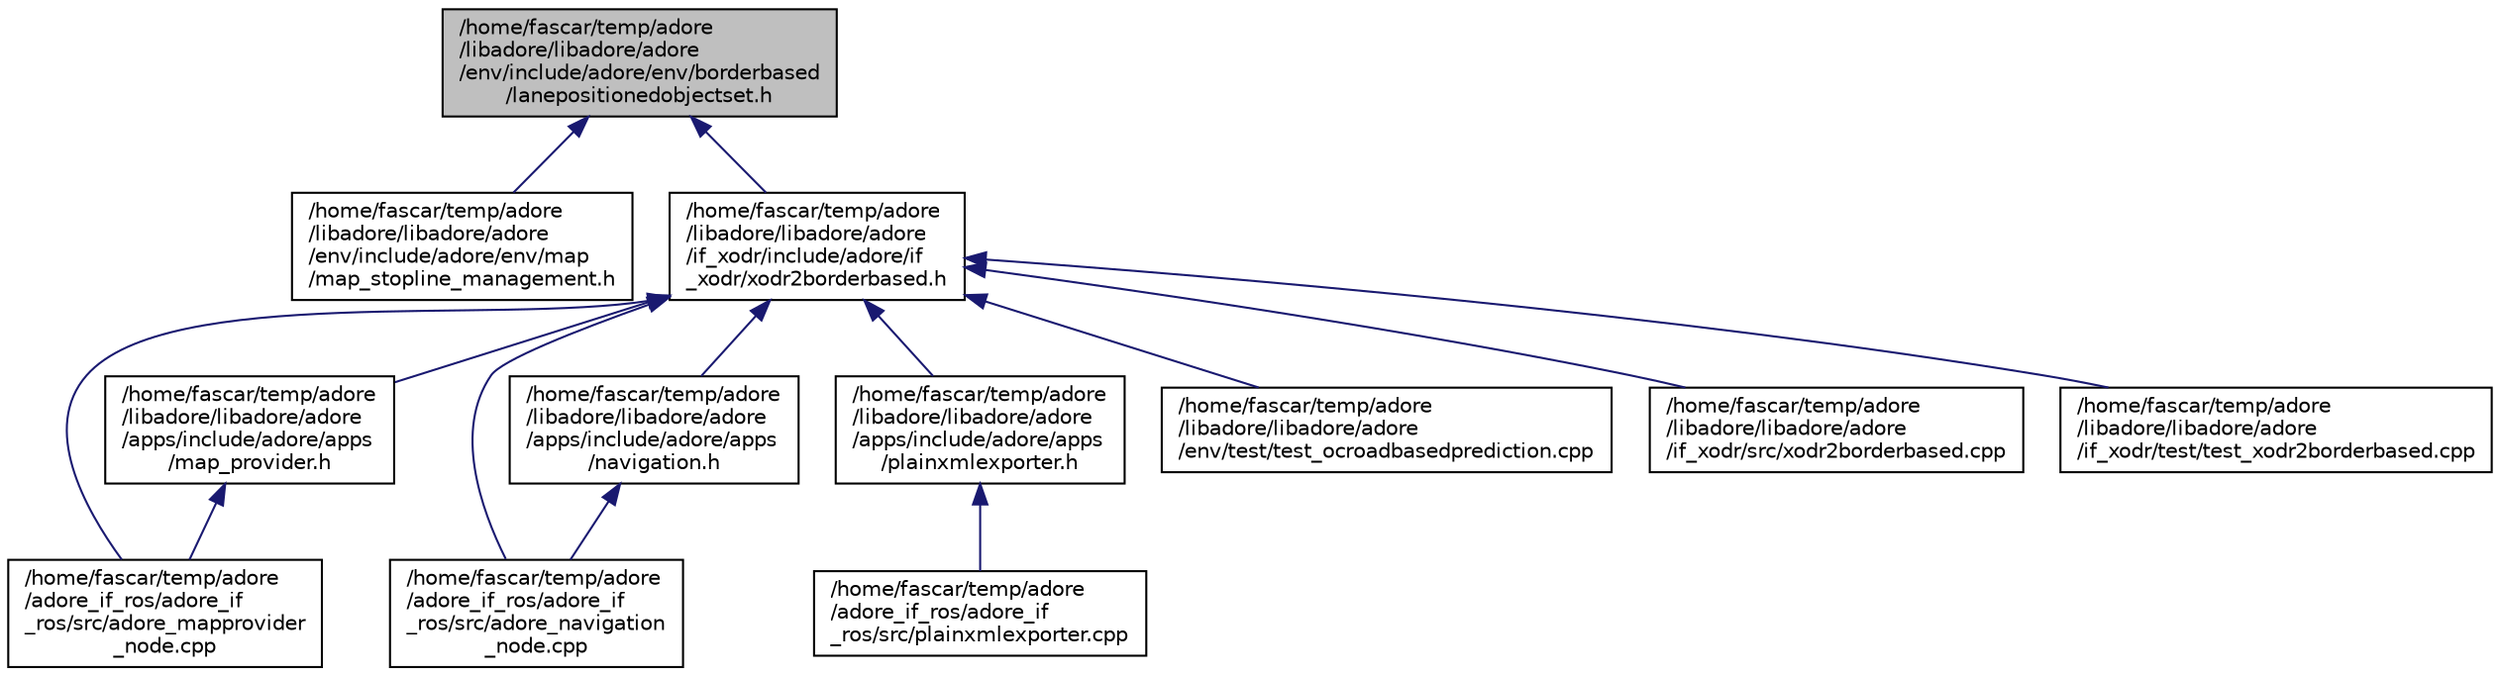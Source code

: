 digraph "/home/fascar/temp/adore/libadore/libadore/adore/env/include/adore/env/borderbased/lanepositionedobjectset.h"
{
 // LATEX_PDF_SIZE
  edge [fontname="Helvetica",fontsize="10",labelfontname="Helvetica",labelfontsize="10"];
  node [fontname="Helvetica",fontsize="10",shape=record];
  Node1 [label="/home/fascar/temp/adore\l/libadore/libadore/adore\l/env/include/adore/env/borderbased\l/lanepositionedobjectset.h",height=0.2,width=0.4,color="black", fillcolor="grey75", style="filled", fontcolor="black",tooltip=" "];
  Node1 -> Node2 [dir="back",color="midnightblue",fontsize="10",style="solid",fontname="Helvetica"];
  Node2 [label="/home/fascar/temp/adore\l/libadore/libadore/adore\l/env/include/adore/env/map\l/map_stopline_management.h",height=0.2,width=0.4,color="black", fillcolor="white", style="filled",URL="$map__stopline__management_8h.html",tooltip=" "];
  Node1 -> Node3 [dir="back",color="midnightblue",fontsize="10",style="solid",fontname="Helvetica"];
  Node3 [label="/home/fascar/temp/adore\l/libadore/libadore/adore\l/if_xodr/include/adore/if\l_xodr/xodr2borderbased.h",height=0.2,width=0.4,color="black", fillcolor="white", style="filled",URL="$xodr2borderbased_8h.html",tooltip=" "];
  Node3 -> Node4 [dir="back",color="midnightblue",fontsize="10",style="solid",fontname="Helvetica"];
  Node4 [label="/home/fascar/temp/adore\l/adore_if_ros/adore_if\l_ros/src/adore_mapprovider\l_node.cpp",height=0.2,width=0.4,color="black", fillcolor="white", style="filled",URL="$adore__mapprovider__node_8cpp.html",tooltip=" "];
  Node3 -> Node5 [dir="back",color="midnightblue",fontsize="10",style="solid",fontname="Helvetica"];
  Node5 [label="/home/fascar/temp/adore\l/adore_if_ros/adore_if\l_ros/src/adore_navigation\l_node.cpp",height=0.2,width=0.4,color="black", fillcolor="white", style="filled",URL="$adore__navigation__node_8cpp.html",tooltip=" "];
  Node3 -> Node6 [dir="back",color="midnightblue",fontsize="10",style="solid",fontname="Helvetica"];
  Node6 [label="/home/fascar/temp/adore\l/libadore/libadore/adore\l/apps/include/adore/apps\l/map_provider.h",height=0.2,width=0.4,color="black", fillcolor="white", style="filled",URL="$map__provider_8h.html",tooltip=" "];
  Node6 -> Node4 [dir="back",color="midnightblue",fontsize="10",style="solid",fontname="Helvetica"];
  Node3 -> Node7 [dir="back",color="midnightblue",fontsize="10",style="solid",fontname="Helvetica"];
  Node7 [label="/home/fascar/temp/adore\l/libadore/libadore/adore\l/apps/include/adore/apps\l/navigation.h",height=0.2,width=0.4,color="black", fillcolor="white", style="filled",URL="$navigation_8h.html",tooltip=" "];
  Node7 -> Node5 [dir="back",color="midnightblue",fontsize="10",style="solid",fontname="Helvetica"];
  Node3 -> Node8 [dir="back",color="midnightblue",fontsize="10",style="solid",fontname="Helvetica"];
  Node8 [label="/home/fascar/temp/adore\l/libadore/libadore/adore\l/apps/include/adore/apps\l/plainxmlexporter.h",height=0.2,width=0.4,color="black", fillcolor="white", style="filled",URL="$plainxmlexporter_8h.html",tooltip=" "];
  Node8 -> Node9 [dir="back",color="midnightblue",fontsize="10",style="solid",fontname="Helvetica"];
  Node9 [label="/home/fascar/temp/adore\l/adore_if_ros/adore_if\l_ros/src/plainxmlexporter.cpp",height=0.2,width=0.4,color="black", fillcolor="white", style="filled",URL="$plainxmlexporter_8cpp.html",tooltip=" "];
  Node3 -> Node10 [dir="back",color="midnightblue",fontsize="10",style="solid",fontname="Helvetica"];
  Node10 [label="/home/fascar/temp/adore\l/libadore/libadore/adore\l/env/test/test_ocroadbasedprediction.cpp",height=0.2,width=0.4,color="black", fillcolor="white", style="filled",URL="$test__ocroadbasedprediction_8cpp.html",tooltip=" "];
  Node3 -> Node11 [dir="back",color="midnightblue",fontsize="10",style="solid",fontname="Helvetica"];
  Node11 [label="/home/fascar/temp/adore\l/libadore/libadore/adore\l/if_xodr/src/xodr2borderbased.cpp",height=0.2,width=0.4,color="black", fillcolor="white", style="filled",URL="$xodr2borderbased_8cpp.html",tooltip=" "];
  Node3 -> Node12 [dir="back",color="midnightblue",fontsize="10",style="solid",fontname="Helvetica"];
  Node12 [label="/home/fascar/temp/adore\l/libadore/libadore/adore\l/if_xodr/test/test_xodr2borderbased.cpp",height=0.2,width=0.4,color="black", fillcolor="white", style="filled",URL="$test__xodr2borderbased_8cpp.html",tooltip=" "];
}
